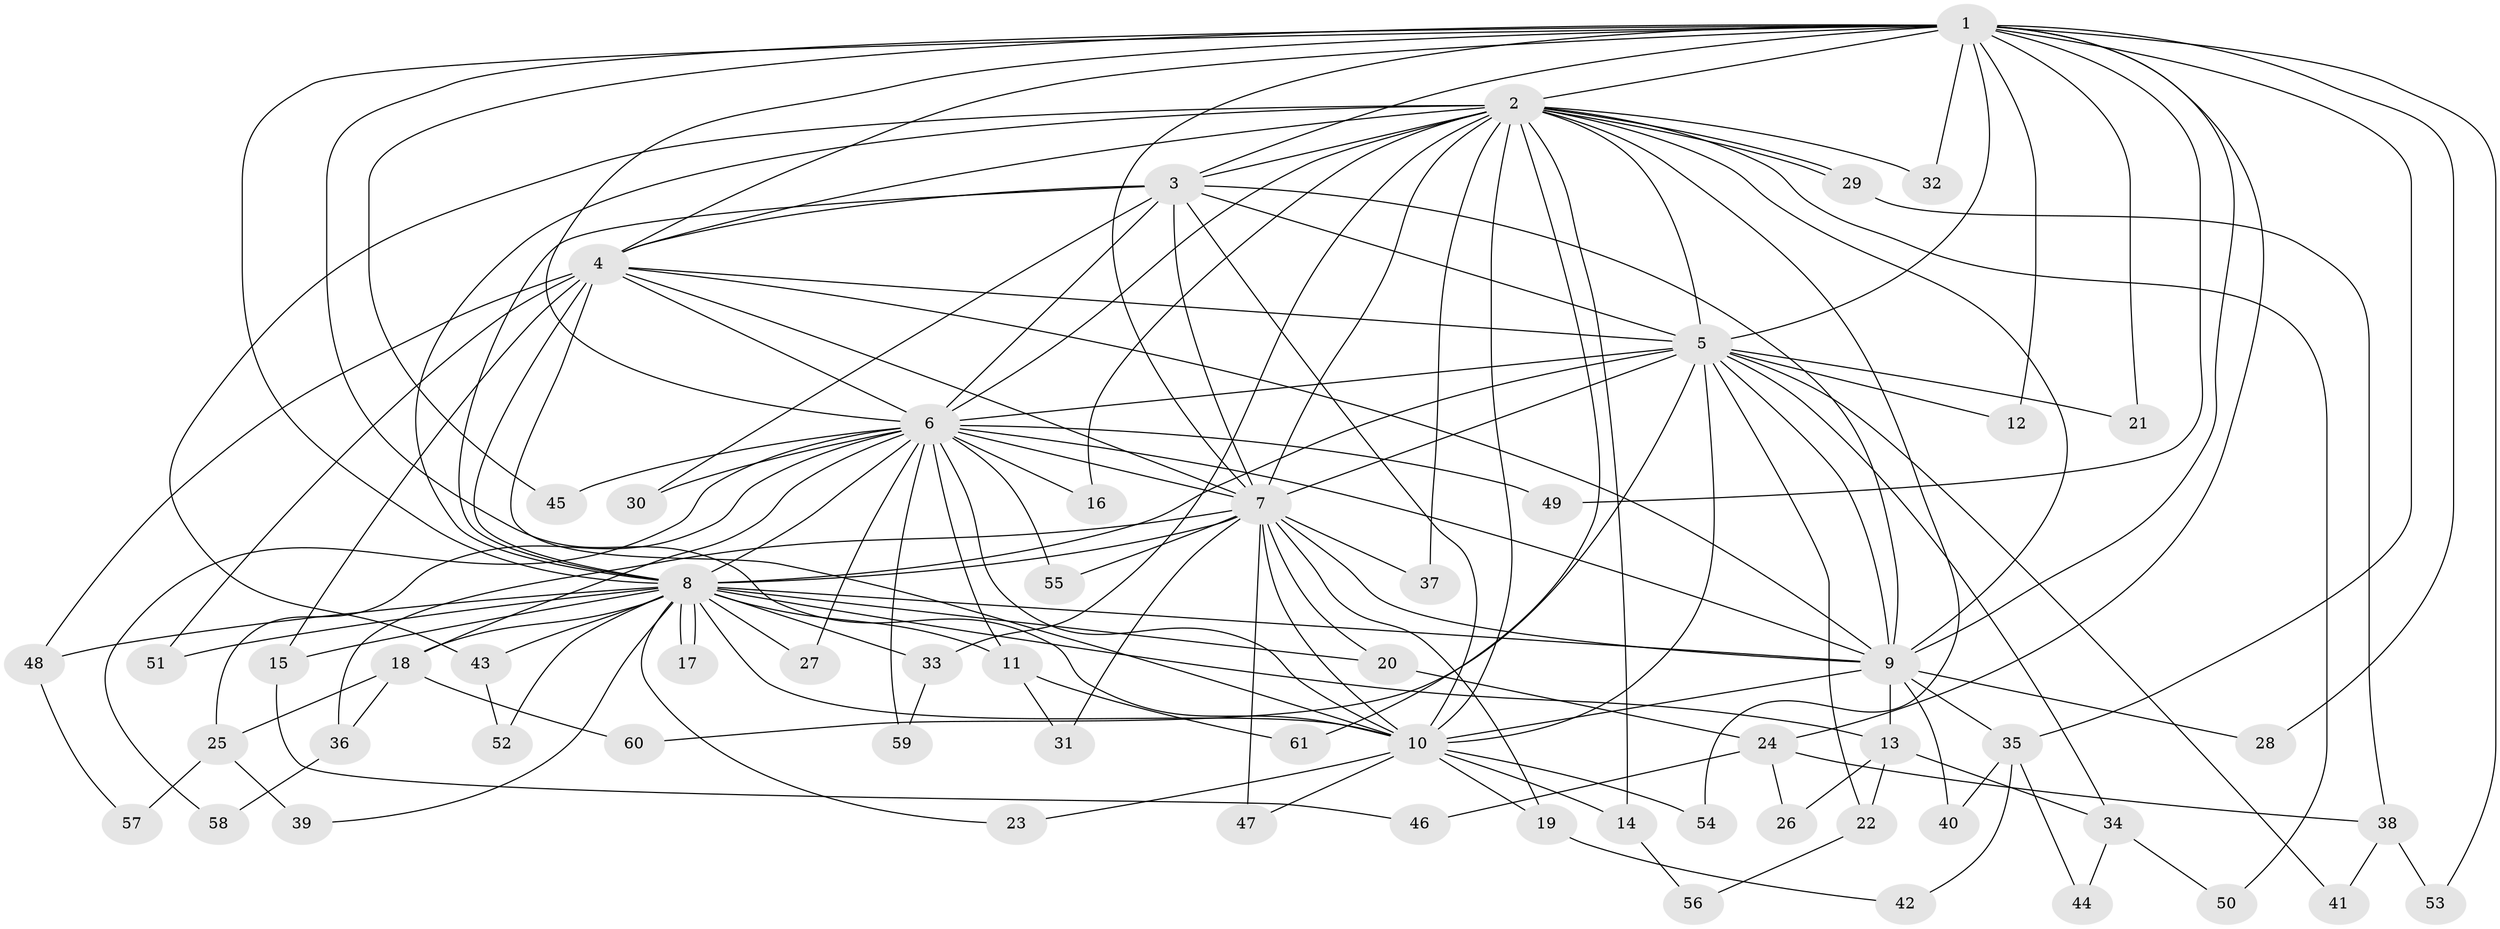 // coarse degree distribution, {18: 0.023809523809523808, 20: 0.023809523809523808, 10: 0.023809523809523808, 11: 0.047619047619047616, 15: 0.047619047619047616, 19: 0.023809523809523808, 21: 0.023809523809523808, 13: 0.023809523809523808, 4: 0.11904761904761904, 2: 0.42857142857142855, 3: 0.16666666666666666, 5: 0.047619047619047616}
// Generated by graph-tools (version 1.1) at 2025/17/03/04/25 18:17:32]
// undirected, 61 vertices, 147 edges
graph export_dot {
graph [start="1"]
  node [color=gray90,style=filled];
  1;
  2;
  3;
  4;
  5;
  6;
  7;
  8;
  9;
  10;
  11;
  12;
  13;
  14;
  15;
  16;
  17;
  18;
  19;
  20;
  21;
  22;
  23;
  24;
  25;
  26;
  27;
  28;
  29;
  30;
  31;
  32;
  33;
  34;
  35;
  36;
  37;
  38;
  39;
  40;
  41;
  42;
  43;
  44;
  45;
  46;
  47;
  48;
  49;
  50;
  51;
  52;
  53;
  54;
  55;
  56;
  57;
  58;
  59;
  60;
  61;
  1 -- 2;
  1 -- 3;
  1 -- 4;
  1 -- 5;
  1 -- 6;
  1 -- 7;
  1 -- 8;
  1 -- 9;
  1 -- 10;
  1 -- 12;
  1 -- 21;
  1 -- 24;
  1 -- 28;
  1 -- 32;
  1 -- 35;
  1 -- 45;
  1 -- 49;
  1 -- 53;
  2 -- 3;
  2 -- 4;
  2 -- 5;
  2 -- 6;
  2 -- 7;
  2 -- 8;
  2 -- 9;
  2 -- 10;
  2 -- 14;
  2 -- 16;
  2 -- 29;
  2 -- 29;
  2 -- 32;
  2 -- 33;
  2 -- 37;
  2 -- 43;
  2 -- 50;
  2 -- 54;
  2 -- 61;
  3 -- 4;
  3 -- 5;
  3 -- 6;
  3 -- 7;
  3 -- 8;
  3 -- 9;
  3 -- 10;
  3 -- 30;
  4 -- 5;
  4 -- 6;
  4 -- 7;
  4 -- 8;
  4 -- 9;
  4 -- 10;
  4 -- 15;
  4 -- 48;
  4 -- 51;
  5 -- 6;
  5 -- 7;
  5 -- 8;
  5 -- 9;
  5 -- 10;
  5 -- 12;
  5 -- 21;
  5 -- 22;
  5 -- 34;
  5 -- 41;
  5 -- 60;
  6 -- 7;
  6 -- 8;
  6 -- 9;
  6 -- 10;
  6 -- 11;
  6 -- 16;
  6 -- 18;
  6 -- 25;
  6 -- 27;
  6 -- 30;
  6 -- 45;
  6 -- 49;
  6 -- 55;
  6 -- 58;
  6 -- 59;
  7 -- 8;
  7 -- 9;
  7 -- 10;
  7 -- 19;
  7 -- 20;
  7 -- 31;
  7 -- 36;
  7 -- 37;
  7 -- 47;
  7 -- 55;
  8 -- 9;
  8 -- 10;
  8 -- 11;
  8 -- 13;
  8 -- 15;
  8 -- 17;
  8 -- 17;
  8 -- 18;
  8 -- 20;
  8 -- 23;
  8 -- 27;
  8 -- 33;
  8 -- 39;
  8 -- 43;
  8 -- 48;
  8 -- 51;
  8 -- 52;
  9 -- 10;
  9 -- 13;
  9 -- 28;
  9 -- 35;
  9 -- 40;
  10 -- 14;
  10 -- 19;
  10 -- 23;
  10 -- 47;
  10 -- 54;
  11 -- 31;
  11 -- 61;
  13 -- 22;
  13 -- 26;
  13 -- 34;
  14 -- 56;
  15 -- 46;
  18 -- 25;
  18 -- 36;
  18 -- 60;
  19 -- 42;
  20 -- 24;
  22 -- 56;
  24 -- 26;
  24 -- 38;
  24 -- 46;
  25 -- 39;
  25 -- 57;
  29 -- 38;
  33 -- 59;
  34 -- 44;
  34 -- 50;
  35 -- 40;
  35 -- 42;
  35 -- 44;
  36 -- 58;
  38 -- 41;
  38 -- 53;
  43 -- 52;
  48 -- 57;
}
